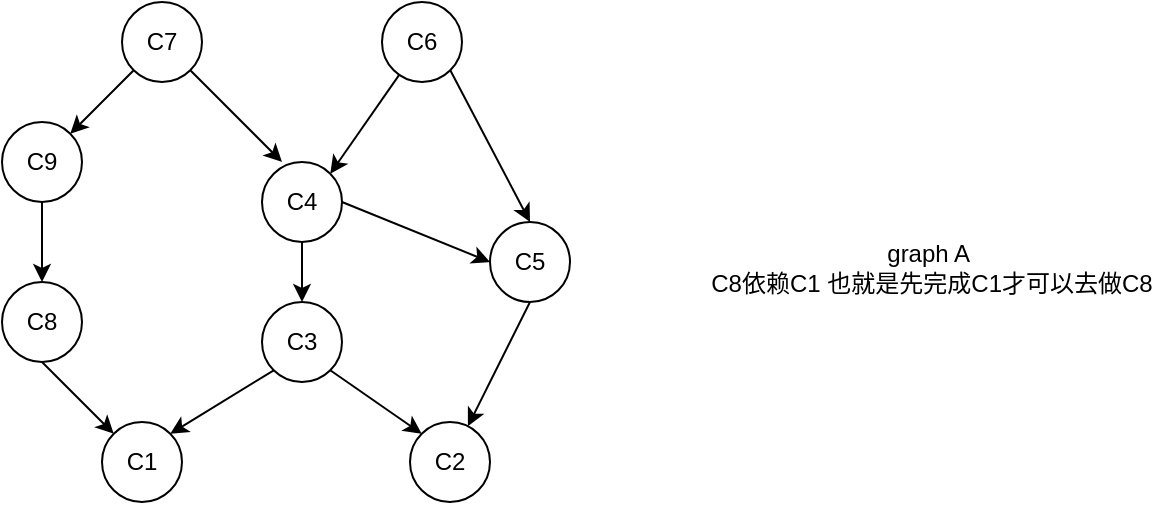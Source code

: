 <mxfile>
    <diagram id="3v9b-AM6ORNnTzEO_DV6" name="Page-1">
        <mxGraphModel dx="1147" dy="545" grid="1" gridSize="10" guides="1" tooltips="1" connect="1" arrows="1" fold="1" page="1" pageScale="1" pageWidth="827" pageHeight="1169" math="0" shadow="0">
            <root>
                <mxCell id="0"/>
                <mxCell id="1" parent="0"/>
                <mxCell id="2" value="C7" style="ellipse;whiteSpace=wrap;html=1;aspect=fixed;" vertex="1" parent="1">
                    <mxGeometry x="230" y="70" width="40" height="40" as="geometry"/>
                </mxCell>
                <mxCell id="16" value="C1" style="ellipse;whiteSpace=wrap;html=1;aspect=fixed;" vertex="1" parent="1">
                    <mxGeometry x="220" y="280" width="40" height="40" as="geometry"/>
                </mxCell>
                <mxCell id="17" value="C6" style="ellipse;whiteSpace=wrap;html=1;aspect=fixed;" vertex="1" parent="1">
                    <mxGeometry x="360" y="70" width="40" height="40" as="geometry"/>
                </mxCell>
                <mxCell id="39" value="" style="edgeStyle=none;html=1;entryX=0;entryY=0;entryDx=0;entryDy=0;exitX=0.5;exitY=1;exitDx=0;exitDy=0;" edge="1" parent="1" source="20" target="16">
                    <mxGeometry relative="1" as="geometry"/>
                </mxCell>
                <mxCell id="18" value="C3" style="ellipse;whiteSpace=wrap;html=1;aspect=fixed;" vertex="1" parent="1">
                    <mxGeometry x="300" y="220" width="40" height="40" as="geometry"/>
                </mxCell>
                <mxCell id="20" value="C8" style="ellipse;whiteSpace=wrap;html=1;aspect=fixed;" vertex="1" parent="1">
                    <mxGeometry x="170" y="210" width="40" height="40" as="geometry"/>
                </mxCell>
                <mxCell id="22" value="C4" style="ellipse;whiteSpace=wrap;html=1;aspect=fixed;" vertex="1" parent="1">
                    <mxGeometry x="300" y="150" width="40" height="40" as="geometry"/>
                </mxCell>
                <mxCell id="24" value="C2" style="ellipse;whiteSpace=wrap;html=1;aspect=fixed;" vertex="1" parent="1">
                    <mxGeometry x="374" y="280" width="40" height="40" as="geometry"/>
                </mxCell>
                <mxCell id="25" value="C5" style="ellipse;whiteSpace=wrap;html=1;aspect=fixed;" vertex="1" parent="1">
                    <mxGeometry x="414" y="180" width="40" height="40" as="geometry"/>
                </mxCell>
                <mxCell id="28" value="C9" style="ellipse;whiteSpace=wrap;html=1;aspect=fixed;" vertex="1" parent="1">
                    <mxGeometry x="170" y="130" width="40" height="40" as="geometry"/>
                </mxCell>
                <mxCell id="30" value="" style="endArrow=classic;html=1;" edge="1" parent="1" source="2" target="28">
                    <mxGeometry width="50" height="50" relative="1" as="geometry">
                        <mxPoint x="390" y="310" as="sourcePoint"/>
                        <mxPoint x="210" y="120" as="targetPoint"/>
                    </mxGeometry>
                </mxCell>
                <mxCell id="31" value="" style="endArrow=classic;html=1;exitX=1;exitY=1;exitDx=0;exitDy=0;" edge="1" parent="1" source="2">
                    <mxGeometry width="50" height="50" relative="1" as="geometry">
                        <mxPoint x="390" y="310" as="sourcePoint"/>
                        <mxPoint x="310" y="150" as="targetPoint"/>
                    </mxGeometry>
                </mxCell>
                <mxCell id="32" value="" style="endArrow=classic;html=1;exitX=0.5;exitY=1;exitDx=0;exitDy=0;" edge="1" parent="1" source="25" target="24">
                    <mxGeometry width="50" height="50" relative="1" as="geometry">
                        <mxPoint x="390" y="310" as="sourcePoint"/>
                        <mxPoint x="440" y="260" as="targetPoint"/>
                    </mxGeometry>
                </mxCell>
                <mxCell id="33" value="" style="endArrow=classic;html=1;entryX=0.5;entryY=0;entryDx=0;entryDy=0;exitX=1;exitY=1;exitDx=0;exitDy=0;" edge="1" parent="1" source="17" target="25">
                    <mxGeometry width="50" height="50" relative="1" as="geometry">
                        <mxPoint x="390" y="310" as="sourcePoint"/>
                        <mxPoint x="440" y="260" as="targetPoint"/>
                    </mxGeometry>
                </mxCell>
                <mxCell id="34" value="" style="endArrow=classic;html=1;entryX=1;entryY=0;entryDx=0;entryDy=0;" edge="1" parent="1" source="17" target="22">
                    <mxGeometry width="50" height="50" relative="1" as="geometry">
                        <mxPoint x="390" y="310" as="sourcePoint"/>
                        <mxPoint x="440" y="260" as="targetPoint"/>
                    </mxGeometry>
                </mxCell>
                <mxCell id="35" value="" style="endArrow=classic;html=1;exitX=0.5;exitY=1;exitDx=0;exitDy=0;entryX=0.5;entryY=0;entryDx=0;entryDy=0;" edge="1" parent="1" source="22" target="18">
                    <mxGeometry width="50" height="50" relative="1" as="geometry">
                        <mxPoint x="340" y="280" as="sourcePoint"/>
                        <mxPoint x="390" y="230" as="targetPoint"/>
                    </mxGeometry>
                </mxCell>
                <mxCell id="36" value="" style="endArrow=classic;html=1;entryX=0;entryY=0;entryDx=0;entryDy=0;exitX=1;exitY=1;exitDx=0;exitDy=0;" edge="1" parent="1" source="18" target="24">
                    <mxGeometry width="50" height="50" relative="1" as="geometry">
                        <mxPoint x="250" y="340" as="sourcePoint"/>
                        <mxPoint x="300" y="290" as="targetPoint"/>
                    </mxGeometry>
                </mxCell>
                <mxCell id="37" value="" style="endArrow=classic;html=1;entryX=1;entryY=0;entryDx=0;entryDy=0;exitX=0;exitY=1;exitDx=0;exitDy=0;" edge="1" parent="1" source="18" target="16">
                    <mxGeometry width="50" height="50" relative="1" as="geometry">
                        <mxPoint x="270" y="265" as="sourcePoint"/>
                        <mxPoint x="320" y="215" as="targetPoint"/>
                    </mxGeometry>
                </mxCell>
                <mxCell id="38" value="" style="endArrow=classic;html=1;entryX=0.5;entryY=0;entryDx=0;entryDy=0;" edge="1" parent="1" source="28" target="20">
                    <mxGeometry width="50" height="50" relative="1" as="geometry">
                        <mxPoint x="390" y="310" as="sourcePoint"/>
                        <mxPoint x="204" y="216" as="targetPoint"/>
                    </mxGeometry>
                </mxCell>
                <mxCell id="40" value="" style="endArrow=classic;html=1;exitX=1;exitY=0.5;exitDx=0;exitDy=0;entryX=0;entryY=0.5;entryDx=0;entryDy=0;" edge="1" parent="1" source="22" target="25">
                    <mxGeometry width="50" height="50" relative="1" as="geometry">
                        <mxPoint x="390" y="310" as="sourcePoint"/>
                        <mxPoint x="440" y="260" as="targetPoint"/>
                    </mxGeometry>
                </mxCell>
                <mxCell id="41" value="graph A&amp;nbsp;&lt;br&gt;C8依赖C1 也就是先完成C1才可以去做C8" style="text;strokeColor=none;align=center;fillColor=none;html=1;verticalAlign=middle;whiteSpace=wrap;rounded=0;" vertex="1" parent="1">
                    <mxGeometry x="520" y="185" width="230" height="35" as="geometry"/>
                </mxCell>
            </root>
        </mxGraphModel>
    </diagram>
</mxfile>
